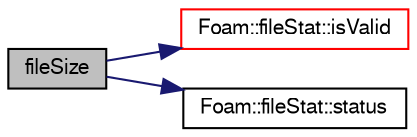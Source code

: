 digraph "fileSize"
{
  bgcolor="transparent";
  edge [fontname="FreeSans",fontsize="10",labelfontname="FreeSans",labelfontsize="10"];
  node [fontname="FreeSans",fontsize="10",shape=record];
  rankdir="LR";
  Node102977 [label="fileSize",height=0.2,width=0.4,color="black", fillcolor="grey75", style="filled", fontcolor="black"];
  Node102977 -> Node102978 [color="midnightblue",fontsize="10",style="solid",fontname="FreeSans"];
  Node102978 [label="Foam::fileStat::isValid",height=0.2,width=0.4,color="red",URL="$a28530.html#a5bc2a781be2586924afce4e4a4ea6697",tooltip="Did constructor fail. "];
  Node102977 -> Node102980 [color="midnightblue",fontsize="10",style="solid",fontname="FreeSans"];
  Node102980 [label="Foam::fileStat::status",height=0.2,width=0.4,color="black",URL="$a28530.html#a0c849ea801dda682a89bd2f7152c89ea",tooltip="Raw status. "];
}
